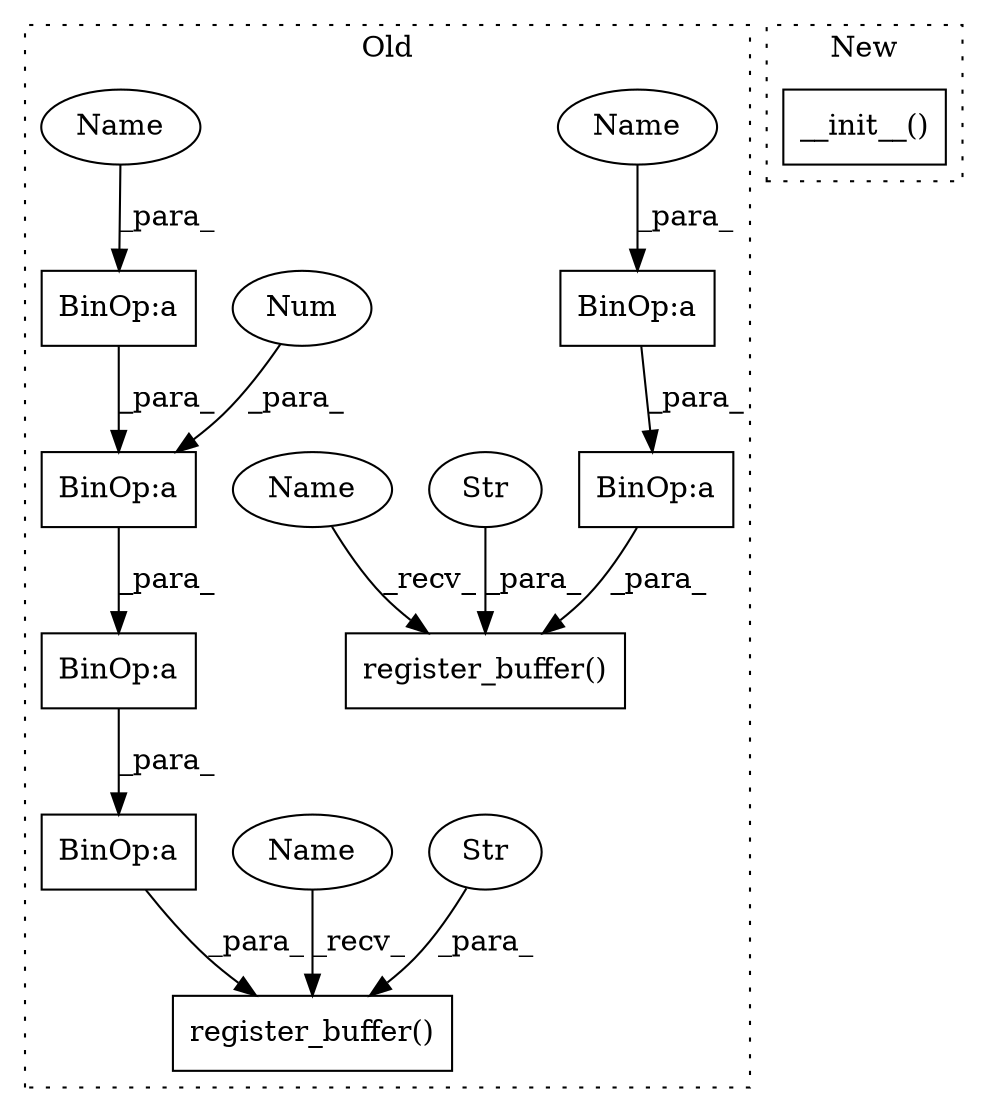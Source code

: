 digraph G {
subgraph cluster0 {
1 [label="register_buffer()" a="75" s="1675,1749" l="21,1" shape="box"];
3 [label="Str" a="66" s="1696" l="8" shape="ellipse"];
4 [label="register_buffer()" a="75" s="1595,1665" l="21,1" shape="box"];
5 [label="Str" a="66" s="1616" l="9" shape="ellipse"];
6 [label="BinOp:a" a="82" s="1733" l="5" shape="box"];
7 [label="BinOp:a" a="82" s="1723" l="3" shape="box"];
8 [label="BinOp:a" a="82" s="1730" l="1" shape="box"];
9 [label="BinOp:a" a="82" s="1733" l="1" shape="box"];
10 [label="BinOp:a" a="82" s="1641" l="8" shape="box"];
11 [label="BinOp:a" a="82" s="1644" l="1" shape="box"];
12 [label="Num" a="76" s="1738" l="1" shape="ellipse"];
13 [label="Name" a="87" s="1595" l="4" shape="ellipse"];
14 [label="Name" a="87" s="1675" l="4" shape="ellipse"];
15 [label="Name" a="87" s="1645" l="1" shape="ellipse"];
16 [label="Name" a="87" s="1734" l="1" shape="ellipse"];
label = "Old";
style="dotted";
}
subgraph cluster1 {
2 [label="__init__()" a="75" s="1806,1869" l="30,1" shape="box"];
label = "New";
style="dotted";
}
3 -> 1 [label="_para_"];
5 -> 4 [label="_para_"];
6 -> 8 [label="_para_"];
7 -> 1 [label="_para_"];
8 -> 7 [label="_para_"];
9 -> 6 [label="_para_"];
10 -> 4 [label="_para_"];
11 -> 10 [label="_para_"];
12 -> 6 [label="_para_"];
13 -> 4 [label="_recv_"];
14 -> 1 [label="_recv_"];
15 -> 11 [label="_para_"];
16 -> 9 [label="_para_"];
}